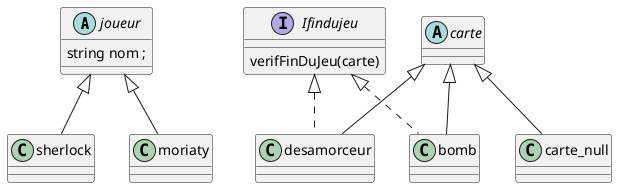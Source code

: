 @startuml timebomb

abstract class joueur {
    string nom ;
}

class sherlock extends joueur {

}

class moriaty extends joueur {

}

abstract class carte {

}

class bomb extends carte implements Ifindujeu{

}

class desamorceur extends carte implements Ifindujeu{

}

class carte_null extends carte {

}
interface Ifindujeu {
    verifFinDuJeu(carte)
}


@enduml timebomb
